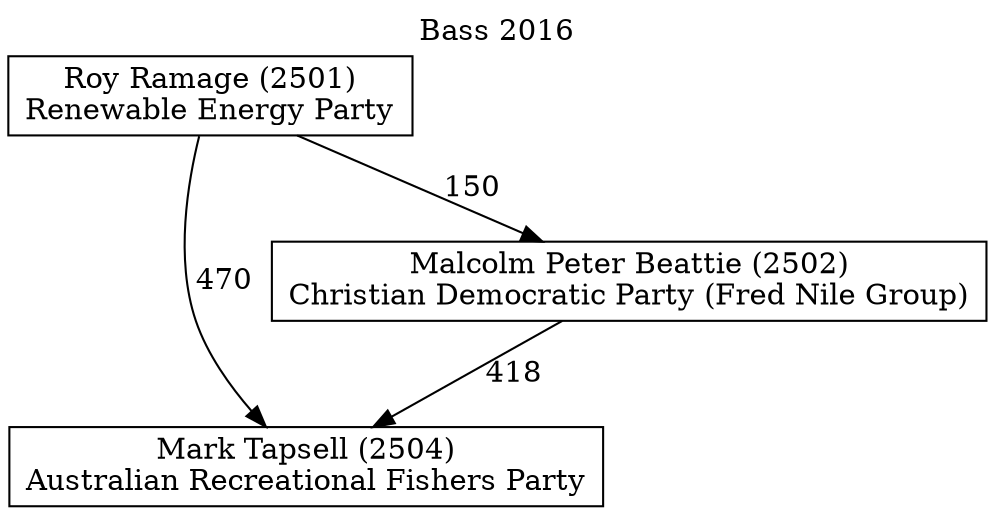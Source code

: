 // House preference flow
digraph "Mark Tapsell (2504)_Bass_2016" {
	graph [label="Bass 2016" labelloc=t mclimit=10]
	node [shape=box]
	"Mark Tapsell (2504)" [label="Mark Tapsell (2504)
Australian Recreational Fishers Party"]
	"Malcolm Peter Beattie (2502)" [label="Malcolm Peter Beattie (2502)
Christian Democratic Party (Fred Nile Group)"]
	"Roy Ramage (2501)" [label="Roy Ramage (2501)
Renewable Energy Party"]
	"Malcolm Peter Beattie (2502)" -> "Mark Tapsell (2504)" [label=418]
	"Roy Ramage (2501)" -> "Malcolm Peter Beattie (2502)" [label=150]
	"Roy Ramage (2501)" -> "Mark Tapsell (2504)" [label=470]
}
